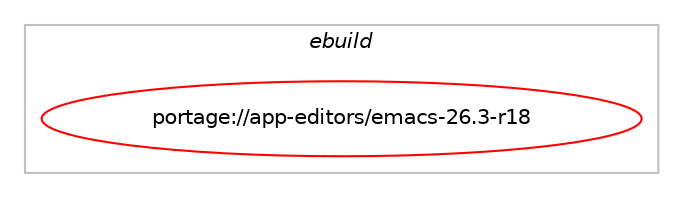 digraph prolog {

# *************
# Graph options
# *************

newrank=true;
concentrate=true;
compound=true;
graph [rankdir=LR,fontname=Helvetica,fontsize=10,ranksep=1.5];#, ranksep=2.5, nodesep=0.2];
edge  [arrowhead=vee];
node  [fontname=Helvetica,fontsize=10];

# **********
# The ebuild
# **********

subgraph cluster_leftcol {
color=gray;
label=<<i>ebuild</i>>;
id [label="portage://app-editors/emacs-26.3-r18", color=red, width=4, href="../app-editors/emacs-26.3-r18.svg"];
}

# ****************
# The dependencies
# ****************

subgraph cluster_midcol {
color=gray;
label=<<i>dependencies</i>>;
subgraph cluster_compile {
fillcolor="#eeeeee";
style=filled;
label=<<i>compile</i>>;
# *** BEGIN UNKNOWN DEPENDENCY TYPE (TODO) ***
# id -> equal(use_conditional_group(negative,inotify,portage://app-editors/emacs-26.3-r18,[use_conditional_group(positive,gfile,portage://app-editors/emacs-26.3-r18,[package_dependency(portage://app-editors/emacs-26.3-r18,install,no,dev-libs,glib,greaterequal,[2.28.6,,,2.28.6],[],[])])]))
# *** END UNKNOWN DEPENDENCY TYPE (TODO) ***

# *** BEGIN UNKNOWN DEPENDENCY TYPE (TODO) ***
# id -> equal(use_conditional_group(negative,mailutils,portage://app-editors/emacs-26.3-r18,[package_dependency(portage://app-editors/emacs-26.3-r18,install,no,acct-group,mail,none,[,,],[],[]),package_dependency(portage://app-editors/emacs-26.3-r18,install,no,net-libs,liblockfile,none,[,,],[],[])]))
# *** END UNKNOWN DEPENDENCY TYPE (TODO) ***

# *** BEGIN UNKNOWN DEPENDENCY TYPE (TODO) ***
# id -> equal(use_conditional_group(positive,acl,portage://app-editors/emacs-26.3-r18,[package_dependency(portage://app-editors/emacs-26.3-r18,install,no,virtual,acl,none,[,,],[],[])]))
# *** END UNKNOWN DEPENDENCY TYPE (TODO) ***

# *** BEGIN UNKNOWN DEPENDENCY TYPE (TODO) ***
# id -> equal(use_conditional_group(positive,alsa,portage://app-editors/emacs-26.3-r18,[package_dependency(portage://app-editors/emacs-26.3-r18,install,no,media-libs,alsa-lib,none,[,,],[],[])]))
# *** END UNKNOWN DEPENDENCY TYPE (TODO) ***

# *** BEGIN UNKNOWN DEPENDENCY TYPE (TODO) ***
# id -> equal(use_conditional_group(positive,dbus,portage://app-editors/emacs-26.3-r18,[package_dependency(portage://app-editors/emacs-26.3-r18,install,no,sys-apps,dbus,none,[,,],[],[])]))
# *** END UNKNOWN DEPENDENCY TYPE (TODO) ***

# *** BEGIN UNKNOWN DEPENDENCY TYPE (TODO) ***
# id -> equal(use_conditional_group(positive,games,portage://app-editors/emacs-26.3-r18,[package_dependency(portage://app-editors/emacs-26.3-r18,install,no,acct-group,gamestat,none,[,,],[],[])]))
# *** END UNKNOWN DEPENDENCY TYPE (TODO) ***

# *** BEGIN UNKNOWN DEPENDENCY TYPE (TODO) ***
# id -> equal(use_conditional_group(positive,gpm,portage://app-editors/emacs-26.3-r18,[package_dependency(portage://app-editors/emacs-26.3-r18,install,no,sys-libs,gpm,none,[,,],[],[])]))
# *** END UNKNOWN DEPENDENCY TYPE (TODO) ***

# *** BEGIN UNKNOWN DEPENDENCY TYPE (TODO) ***
# id -> equal(use_conditional_group(positive,gui,portage://app-editors/emacs-26.3-r18,[use_conditional_group(negative,aqua,portage://app-editors/emacs-26.3-r18,[package_dependency(portage://app-editors/emacs-26.3-r18,install,no,x11-base,xorg-proto,none,[,,],[],[])])]))
# *** END UNKNOWN DEPENDENCY TYPE (TODO) ***

# *** BEGIN UNKNOWN DEPENDENCY TYPE (TODO) ***
# id -> equal(use_conditional_group(positive,gui,portage://app-editors/emacs-26.3-r18,[use_conditional_group(negative,aqua,portage://app-editors/emacs-26.3-r18,[package_dependency(portage://app-editors/emacs-26.3-r18,install,no,x11-libs,libICE,none,[,,],[],[]),package_dependency(portage://app-editors/emacs-26.3-r18,install,no,x11-libs,libSM,none,[,,],[],[]),package_dependency(portage://app-editors/emacs-26.3-r18,install,no,x11-libs,libX11,none,[,,],[],[]),package_dependency(portage://app-editors/emacs-26.3-r18,install,no,x11-libs,libXext,none,[,,],[],[]),package_dependency(portage://app-editors/emacs-26.3-r18,install,no,x11-libs,libXfixes,none,[,,],[],[]),package_dependency(portage://app-editors/emacs-26.3-r18,install,no,x11-libs,libXinerama,none,[,,],[],[]),package_dependency(portage://app-editors/emacs-26.3-r18,install,no,x11-libs,libXrandr,none,[,,],[],[]),package_dependency(portage://app-editors/emacs-26.3-r18,install,no,x11-libs,libxcb,none,[,,],[],[]),package_dependency(portage://app-editors/emacs-26.3-r18,install,no,x11-misc,xbitmaps,none,[,,],[],[]),use_conditional_group(positive,gsettings,portage://app-editors/emacs-26.3-r18,[package_dependency(portage://app-editors/emacs-26.3-r18,install,no,dev-libs,glib,greaterequal,[2.28.6,,,2.28.6],[],[])]),use_conditional_group(positive,gif,portage://app-editors/emacs-26.3-r18,[package_dependency(portage://app-editors/emacs-26.3-r18,install,no,media-libs,giflib,none,[,,],[slot(0),equal],[])]),use_conditional_group(positive,jpeg,portage://app-editors/emacs-26.3-r18,[package_dependency(portage://app-editors/emacs-26.3-r18,install,no,media-libs,libjpeg-turbo,none,[,,],[slot(0),equal],[])]),use_conditional_group(positive,png,portage://app-editors/emacs-26.3-r18,[package_dependency(portage://app-editors/emacs-26.3-r18,install,no,media-libs,libpng,greaterequal,[1.4,,,1.4],[slot(0),equal],[])]),use_conditional_group(positive,svg,portage://app-editors/emacs-26.3-r18,[package_dependency(portage://app-editors/emacs-26.3-r18,install,no,gnome-base,librsvg,greaterequal,[2.0,,,2.0],[],[])]),use_conditional_group(positive,tiff,portage://app-editors/emacs-26.3-r18,[package_dependency(portage://app-editors/emacs-26.3-r18,install,no,media-libs,tiff,none,[,,],any_same_slot,[])]),use_conditional_group(positive,xpm,portage://app-editors/emacs-26.3-r18,[package_dependency(portage://app-editors/emacs-26.3-r18,install,no,x11-libs,libXpm,none,[,,],[],[])]),use_conditional_group(positive,imagemagick,portage://app-editors/emacs-26.3-r18,[package_dependency(portage://app-editors/emacs-26.3-r18,install,no,media-gfx,imagemagick,none,[,,],[slot(0),equal],[use(optenable(jpeg),none),use(optenable(png),none),use(optenable(svg),none),use(optenable(tiff),none)])]),use_conditional_group(positive,xft,portage://app-editors/emacs-26.3-r18,[package_dependency(portage://app-editors/emacs-26.3-r18,install,no,media-libs,fontconfig,none,[,,],[],[]),package_dependency(portage://app-editors/emacs-26.3-r18,install,no,media-libs,freetype,none,[,,],[],[]),package_dependency(portage://app-editors/emacs-26.3-r18,install,no,x11-libs,libXft,none,[,,],[],[]),package_dependency(portage://app-editors/emacs-26.3-r18,install,no,x11-libs,libXrender,none,[,,],[],[]),use_conditional_group(positive,cairo,portage://app-editors/emacs-26.3-r18,[package_dependency(portage://app-editors/emacs-26.3-r18,install,no,x11-libs,cairo,greaterequal,[1.12.18,,,1.12.18],[],[use(enable(X),none)])]),use_conditional_group(positive,m17n-lib,portage://app-editors/emacs-26.3-r18,[package_dependency(portage://app-editors/emacs-26.3-r18,install,no,dev-libs,libotf,greaterequal,[0.9.4,,,0.9.4],[],[]),package_dependency(portage://app-editors/emacs-26.3-r18,install,no,dev-libs,m17n-lib,greaterequal,[1.5.1,,,1.5.1],[],[])])]),use_conditional_group(positive,gtk,portage://app-editors/emacs-26.3-r18,[package_dependency(portage://app-editors/emacs-26.3-r18,install,no,x11-libs,gtk+,none,[,,],[slot(3)],[]),use_conditional_group(positive,xwidgets,portage://app-editors/emacs-26.3-r18,[package_dependency(portage://app-editors/emacs-26.3-r18,install,no,net-libs,webkit-gtk,none,[,,],[slot(4.1),equal],[]),package_dependency(portage://app-editors/emacs-26.3-r18,install,no,x11-libs,libXcomposite,none,[,,],[],[])])]),use_conditional_group(negative,gtk,portage://app-editors/emacs-26.3-r18,[use_conditional_group(positive,motif,portage://app-editors/emacs-26.3-r18,[package_dependency(portage://app-editors/emacs-26.3-r18,install,no,x11-libs,motif,greaterequal,[2.3,,,2.3],[slot(0)],[]),package_dependency(portage://app-editors/emacs-26.3-r18,install,no,x11-libs,libXpm,none,[,,],[],[]),package_dependency(portage://app-editors/emacs-26.3-r18,install,no,x11-libs,libXmu,none,[,,],[],[]),package_dependency(portage://app-editors/emacs-26.3-r18,install,no,x11-libs,libXt,none,[,,],[],[])]),use_conditional_group(negative,motif,portage://app-editors/emacs-26.3-r18,[use_conditional_group(positive,Xaw3d,portage://app-editors/emacs-26.3-r18,[package_dependency(portage://app-editors/emacs-26.3-r18,install,no,x11-libs,libXaw3d,none,[,,],[],[]),package_dependency(portage://app-editors/emacs-26.3-r18,install,no,x11-libs,libXmu,none,[,,],[],[]),package_dependency(portage://app-editors/emacs-26.3-r18,install,no,x11-libs,libXt,none,[,,],[],[])]),use_conditional_group(negative,Xaw3d,portage://app-editors/emacs-26.3-r18,[use_conditional_group(positive,athena,portage://app-editors/emacs-26.3-r18,[package_dependency(portage://app-editors/emacs-26.3-r18,install,no,x11-libs,libXaw,none,[,,],[],[]),package_dependency(portage://app-editors/emacs-26.3-r18,install,no,x11-libs,libXmu,none,[,,],[],[]),package_dependency(portage://app-editors/emacs-26.3-r18,install,no,x11-libs,libXt,none,[,,],[],[])])])])])])]))
# *** END UNKNOWN DEPENDENCY TYPE (TODO) ***

# *** BEGIN UNKNOWN DEPENDENCY TYPE (TODO) ***
# id -> equal(use_conditional_group(positive,kerberos,portage://app-editors/emacs-26.3-r18,[package_dependency(portage://app-editors/emacs-26.3-r18,install,no,virtual,krb5,none,[,,],[],[])]))
# *** END UNKNOWN DEPENDENCY TYPE (TODO) ***

# *** BEGIN UNKNOWN DEPENDENCY TYPE (TODO) ***
# id -> equal(use_conditional_group(positive,lcms,portage://app-editors/emacs-26.3-r18,[package_dependency(portage://app-editors/emacs-26.3-r18,install,no,media-libs,lcms,none,[,,],[slot(2)],[])]))
# *** END UNKNOWN DEPENDENCY TYPE (TODO) ***

# *** BEGIN UNKNOWN DEPENDENCY TYPE (TODO) ***
# id -> equal(use_conditional_group(positive,libxml2,portage://app-editors/emacs-26.3-r18,[package_dependency(portage://app-editors/emacs-26.3-r18,install,no,dev-libs,libxml2,greaterequal,[2.2.0,,,2.2.0],[],[])]))
# *** END UNKNOWN DEPENDENCY TYPE (TODO) ***

# *** BEGIN UNKNOWN DEPENDENCY TYPE (TODO) ***
# id -> equal(use_conditional_group(positive,mailutils,portage://app-editors/emacs-26.3-r18,[package_dependency(portage://app-editors/emacs-26.3-r18,install,no,net-mail,mailutils,none,[,,],[],[use(enable(clients),none)])]))
# *** END UNKNOWN DEPENDENCY TYPE (TODO) ***

# *** BEGIN UNKNOWN DEPENDENCY TYPE (TODO) ***
# id -> equal(use_conditional_group(positive,selinux,portage://app-editors/emacs-26.3-r18,[package_dependency(portage://app-editors/emacs-26.3-r18,install,no,sys-libs,libselinux,none,[,,],[],[])]))
# *** END UNKNOWN DEPENDENCY TYPE (TODO) ***

# *** BEGIN UNKNOWN DEPENDENCY TYPE (TODO) ***
# id -> equal(use_conditional_group(positive,ssl,portage://app-editors/emacs-26.3-r18,[package_dependency(portage://app-editors/emacs-26.3-r18,install,no,net-libs,gnutls,none,[,,],[slot(0),equal],[])]))
# *** END UNKNOWN DEPENDENCY TYPE (TODO) ***

# *** BEGIN UNKNOWN DEPENDENCY TYPE (TODO) ***
# id -> equal(use_conditional_group(positive,systemd,portage://app-editors/emacs-26.3-r18,[package_dependency(portage://app-editors/emacs-26.3-r18,install,no,sys-apps,systemd,none,[,,],[],[])]))
# *** END UNKNOWN DEPENDENCY TYPE (TODO) ***

# *** BEGIN UNKNOWN DEPENDENCY TYPE (TODO) ***
# id -> equal(use_conditional_group(positive,valgrind,portage://app-editors/emacs-26.3-r18,[package_dependency(portage://app-editors/emacs-26.3-r18,install,no,dev-debug,valgrind,none,[,,],[],[])]))
# *** END UNKNOWN DEPENDENCY TYPE (TODO) ***

# *** BEGIN UNKNOWN DEPENDENCY TYPE (TODO) ***
# id -> equal(use_conditional_group(positive,zlib,portage://app-editors/emacs-26.3-r18,[package_dependency(portage://app-editors/emacs-26.3-r18,install,no,sys-libs,zlib,none,[,,],[],[])]))
# *** END UNKNOWN DEPENDENCY TYPE (TODO) ***

# *** BEGIN UNKNOWN DEPENDENCY TYPE (TODO) ***
# id -> equal(package_dependency(portage://app-editors/emacs-26.3-r18,install,no,app-emacs,emacs-common,none,[,,],[],[use(optenable(games),none),use(optenable(gui),negative)]))
# *** END UNKNOWN DEPENDENCY TYPE (TODO) ***

# *** BEGIN UNKNOWN DEPENDENCY TYPE (TODO) ***
# id -> equal(package_dependency(portage://app-editors/emacs-26.3-r18,install,no,sys-libs,ncurses,none,[,,],[slot(0),equal],[]))
# *** END UNKNOWN DEPENDENCY TYPE (TODO) ***

}
subgraph cluster_compileandrun {
fillcolor="#eeeeee";
style=filled;
label=<<i>compile and run</i>>;
}
subgraph cluster_run {
fillcolor="#eeeeee";
style=filled;
label=<<i>run</i>>;
# *** BEGIN UNKNOWN DEPENDENCY TYPE (TODO) ***
# id -> equal(use_conditional_group(negative,inotify,portage://app-editors/emacs-26.3-r18,[use_conditional_group(positive,gfile,portage://app-editors/emacs-26.3-r18,[package_dependency(portage://app-editors/emacs-26.3-r18,run,no,dev-libs,glib,greaterequal,[2.28.6,,,2.28.6],[],[])])]))
# *** END UNKNOWN DEPENDENCY TYPE (TODO) ***

# *** BEGIN UNKNOWN DEPENDENCY TYPE (TODO) ***
# id -> equal(use_conditional_group(negative,mailutils,portage://app-editors/emacs-26.3-r18,[package_dependency(portage://app-editors/emacs-26.3-r18,run,no,acct-group,mail,none,[,,],[],[]),package_dependency(portage://app-editors/emacs-26.3-r18,run,no,net-libs,liblockfile,none,[,,],[],[])]))
# *** END UNKNOWN DEPENDENCY TYPE (TODO) ***

# *** BEGIN UNKNOWN DEPENDENCY TYPE (TODO) ***
# id -> equal(use_conditional_group(positive,acl,portage://app-editors/emacs-26.3-r18,[package_dependency(portage://app-editors/emacs-26.3-r18,run,no,virtual,acl,none,[,,],[],[])]))
# *** END UNKNOWN DEPENDENCY TYPE (TODO) ***

# *** BEGIN UNKNOWN DEPENDENCY TYPE (TODO) ***
# id -> equal(use_conditional_group(positive,alsa,portage://app-editors/emacs-26.3-r18,[package_dependency(portage://app-editors/emacs-26.3-r18,run,no,media-libs,alsa-lib,none,[,,],[],[])]))
# *** END UNKNOWN DEPENDENCY TYPE (TODO) ***

# *** BEGIN UNKNOWN DEPENDENCY TYPE (TODO) ***
# id -> equal(use_conditional_group(positive,dbus,portage://app-editors/emacs-26.3-r18,[package_dependency(portage://app-editors/emacs-26.3-r18,run,no,sys-apps,dbus,none,[,,],[],[])]))
# *** END UNKNOWN DEPENDENCY TYPE (TODO) ***

# *** BEGIN UNKNOWN DEPENDENCY TYPE (TODO) ***
# id -> equal(use_conditional_group(positive,games,portage://app-editors/emacs-26.3-r18,[package_dependency(portage://app-editors/emacs-26.3-r18,run,no,acct-group,gamestat,none,[,,],[],[])]))
# *** END UNKNOWN DEPENDENCY TYPE (TODO) ***

# *** BEGIN UNKNOWN DEPENDENCY TYPE (TODO) ***
# id -> equal(use_conditional_group(positive,gpm,portage://app-editors/emacs-26.3-r18,[package_dependency(portage://app-editors/emacs-26.3-r18,run,no,sys-libs,gpm,none,[,,],[],[])]))
# *** END UNKNOWN DEPENDENCY TYPE (TODO) ***

# *** BEGIN UNKNOWN DEPENDENCY TYPE (TODO) ***
# id -> equal(use_conditional_group(positive,gui,portage://app-editors/emacs-26.3-r18,[use_conditional_group(negative,aqua,portage://app-editors/emacs-26.3-r18,[package_dependency(portage://app-editors/emacs-26.3-r18,run,no,x11-libs,libICE,none,[,,],[],[]),package_dependency(portage://app-editors/emacs-26.3-r18,run,no,x11-libs,libSM,none,[,,],[],[]),package_dependency(portage://app-editors/emacs-26.3-r18,run,no,x11-libs,libX11,none,[,,],[],[]),package_dependency(portage://app-editors/emacs-26.3-r18,run,no,x11-libs,libXext,none,[,,],[],[]),package_dependency(portage://app-editors/emacs-26.3-r18,run,no,x11-libs,libXfixes,none,[,,],[],[]),package_dependency(portage://app-editors/emacs-26.3-r18,run,no,x11-libs,libXinerama,none,[,,],[],[]),package_dependency(portage://app-editors/emacs-26.3-r18,run,no,x11-libs,libXrandr,none,[,,],[],[]),package_dependency(portage://app-editors/emacs-26.3-r18,run,no,x11-libs,libxcb,none,[,,],[],[]),package_dependency(portage://app-editors/emacs-26.3-r18,run,no,x11-misc,xbitmaps,none,[,,],[],[]),use_conditional_group(positive,gsettings,portage://app-editors/emacs-26.3-r18,[package_dependency(portage://app-editors/emacs-26.3-r18,run,no,dev-libs,glib,greaterequal,[2.28.6,,,2.28.6],[],[])]),use_conditional_group(positive,gif,portage://app-editors/emacs-26.3-r18,[package_dependency(portage://app-editors/emacs-26.3-r18,run,no,media-libs,giflib,none,[,,],[slot(0),equal],[])]),use_conditional_group(positive,jpeg,portage://app-editors/emacs-26.3-r18,[package_dependency(portage://app-editors/emacs-26.3-r18,run,no,media-libs,libjpeg-turbo,none,[,,],[slot(0),equal],[])]),use_conditional_group(positive,png,portage://app-editors/emacs-26.3-r18,[package_dependency(portage://app-editors/emacs-26.3-r18,run,no,media-libs,libpng,greaterequal,[1.4,,,1.4],[slot(0),equal],[])]),use_conditional_group(positive,svg,portage://app-editors/emacs-26.3-r18,[package_dependency(portage://app-editors/emacs-26.3-r18,run,no,gnome-base,librsvg,greaterequal,[2.0,,,2.0],[],[])]),use_conditional_group(positive,tiff,portage://app-editors/emacs-26.3-r18,[package_dependency(portage://app-editors/emacs-26.3-r18,run,no,media-libs,tiff,none,[,,],any_same_slot,[])]),use_conditional_group(positive,xpm,portage://app-editors/emacs-26.3-r18,[package_dependency(portage://app-editors/emacs-26.3-r18,run,no,x11-libs,libXpm,none,[,,],[],[])]),use_conditional_group(positive,imagemagick,portage://app-editors/emacs-26.3-r18,[package_dependency(portage://app-editors/emacs-26.3-r18,run,no,media-gfx,imagemagick,none,[,,],[slot(0),equal],[use(optenable(jpeg),none),use(optenable(png),none),use(optenable(svg),none),use(optenable(tiff),none)])]),use_conditional_group(positive,xft,portage://app-editors/emacs-26.3-r18,[package_dependency(portage://app-editors/emacs-26.3-r18,run,no,media-libs,fontconfig,none,[,,],[],[]),package_dependency(portage://app-editors/emacs-26.3-r18,run,no,media-libs,freetype,none,[,,],[],[]),package_dependency(portage://app-editors/emacs-26.3-r18,run,no,x11-libs,libXft,none,[,,],[],[]),package_dependency(portage://app-editors/emacs-26.3-r18,run,no,x11-libs,libXrender,none,[,,],[],[]),use_conditional_group(positive,cairo,portage://app-editors/emacs-26.3-r18,[package_dependency(portage://app-editors/emacs-26.3-r18,run,no,x11-libs,cairo,greaterequal,[1.12.18,,,1.12.18],[],[use(enable(X),none)])]),use_conditional_group(positive,m17n-lib,portage://app-editors/emacs-26.3-r18,[package_dependency(portage://app-editors/emacs-26.3-r18,run,no,dev-libs,libotf,greaterequal,[0.9.4,,,0.9.4],[],[]),package_dependency(portage://app-editors/emacs-26.3-r18,run,no,dev-libs,m17n-lib,greaterequal,[1.5.1,,,1.5.1],[],[])])]),use_conditional_group(positive,gtk,portage://app-editors/emacs-26.3-r18,[package_dependency(portage://app-editors/emacs-26.3-r18,run,no,x11-libs,gtk+,none,[,,],[slot(3)],[]),use_conditional_group(positive,xwidgets,portage://app-editors/emacs-26.3-r18,[package_dependency(portage://app-editors/emacs-26.3-r18,run,no,net-libs,webkit-gtk,none,[,,],[slot(4.1),equal],[]),package_dependency(portage://app-editors/emacs-26.3-r18,run,no,x11-libs,libXcomposite,none,[,,],[],[])])]),use_conditional_group(negative,gtk,portage://app-editors/emacs-26.3-r18,[use_conditional_group(positive,motif,portage://app-editors/emacs-26.3-r18,[package_dependency(portage://app-editors/emacs-26.3-r18,run,no,x11-libs,motif,greaterequal,[2.3,,,2.3],[slot(0)],[]),package_dependency(portage://app-editors/emacs-26.3-r18,run,no,x11-libs,libXpm,none,[,,],[],[]),package_dependency(portage://app-editors/emacs-26.3-r18,run,no,x11-libs,libXmu,none,[,,],[],[]),package_dependency(portage://app-editors/emacs-26.3-r18,run,no,x11-libs,libXt,none,[,,],[],[])]),use_conditional_group(negative,motif,portage://app-editors/emacs-26.3-r18,[use_conditional_group(positive,Xaw3d,portage://app-editors/emacs-26.3-r18,[package_dependency(portage://app-editors/emacs-26.3-r18,run,no,x11-libs,libXaw3d,none,[,,],[],[]),package_dependency(portage://app-editors/emacs-26.3-r18,run,no,x11-libs,libXmu,none,[,,],[],[]),package_dependency(portage://app-editors/emacs-26.3-r18,run,no,x11-libs,libXt,none,[,,],[],[])]),use_conditional_group(negative,Xaw3d,portage://app-editors/emacs-26.3-r18,[use_conditional_group(positive,athena,portage://app-editors/emacs-26.3-r18,[package_dependency(portage://app-editors/emacs-26.3-r18,run,no,x11-libs,libXaw,none,[,,],[],[]),package_dependency(portage://app-editors/emacs-26.3-r18,run,no,x11-libs,libXmu,none,[,,],[],[]),package_dependency(portage://app-editors/emacs-26.3-r18,run,no,x11-libs,libXt,none,[,,],[],[])])])])])])]))
# *** END UNKNOWN DEPENDENCY TYPE (TODO) ***

# *** BEGIN UNKNOWN DEPENDENCY TYPE (TODO) ***
# id -> equal(use_conditional_group(positive,kerberos,portage://app-editors/emacs-26.3-r18,[package_dependency(portage://app-editors/emacs-26.3-r18,run,no,virtual,krb5,none,[,,],[],[])]))
# *** END UNKNOWN DEPENDENCY TYPE (TODO) ***

# *** BEGIN UNKNOWN DEPENDENCY TYPE (TODO) ***
# id -> equal(use_conditional_group(positive,lcms,portage://app-editors/emacs-26.3-r18,[package_dependency(portage://app-editors/emacs-26.3-r18,run,no,media-libs,lcms,none,[,,],[slot(2)],[])]))
# *** END UNKNOWN DEPENDENCY TYPE (TODO) ***

# *** BEGIN UNKNOWN DEPENDENCY TYPE (TODO) ***
# id -> equal(use_conditional_group(positive,libxml2,portage://app-editors/emacs-26.3-r18,[package_dependency(portage://app-editors/emacs-26.3-r18,run,no,dev-libs,libxml2,greaterequal,[2.2.0,,,2.2.0],[],[])]))
# *** END UNKNOWN DEPENDENCY TYPE (TODO) ***

# *** BEGIN UNKNOWN DEPENDENCY TYPE (TODO) ***
# id -> equal(use_conditional_group(positive,mailutils,portage://app-editors/emacs-26.3-r18,[package_dependency(portage://app-editors/emacs-26.3-r18,run,no,net-mail,mailutils,none,[,,],[],[use(enable(clients),none)])]))
# *** END UNKNOWN DEPENDENCY TYPE (TODO) ***

# *** BEGIN UNKNOWN DEPENDENCY TYPE (TODO) ***
# id -> equal(use_conditional_group(positive,selinux,portage://app-editors/emacs-26.3-r18,[package_dependency(portage://app-editors/emacs-26.3-r18,run,no,sys-libs,libselinux,none,[,,],[],[])]))
# *** END UNKNOWN DEPENDENCY TYPE (TODO) ***

# *** BEGIN UNKNOWN DEPENDENCY TYPE (TODO) ***
# id -> equal(use_conditional_group(positive,ssl,portage://app-editors/emacs-26.3-r18,[package_dependency(portage://app-editors/emacs-26.3-r18,run,no,net-libs,gnutls,none,[,,],[slot(0),equal],[])]))
# *** END UNKNOWN DEPENDENCY TYPE (TODO) ***

# *** BEGIN UNKNOWN DEPENDENCY TYPE (TODO) ***
# id -> equal(use_conditional_group(positive,systemd,portage://app-editors/emacs-26.3-r18,[package_dependency(portage://app-editors/emacs-26.3-r18,run,no,sys-apps,systemd,none,[,,],[],[])]))
# *** END UNKNOWN DEPENDENCY TYPE (TODO) ***

# *** BEGIN UNKNOWN DEPENDENCY TYPE (TODO) ***
# id -> equal(use_conditional_group(positive,valgrind,portage://app-editors/emacs-26.3-r18,[package_dependency(portage://app-editors/emacs-26.3-r18,run,no,dev-debug,valgrind,none,[,,],[],[])]))
# *** END UNKNOWN DEPENDENCY TYPE (TODO) ***

# *** BEGIN UNKNOWN DEPENDENCY TYPE (TODO) ***
# id -> equal(use_conditional_group(positive,zlib,portage://app-editors/emacs-26.3-r18,[package_dependency(portage://app-editors/emacs-26.3-r18,run,no,sys-libs,zlib,none,[,,],[],[])]))
# *** END UNKNOWN DEPENDENCY TYPE (TODO) ***

# *** BEGIN UNKNOWN DEPENDENCY TYPE (TODO) ***
# id -> equal(package_dependency(portage://app-editors/emacs-26.3-r18,run,no,app-emacs,emacs-common,none,[,,],[],[use(optenable(games),none),use(optenable(gui),negative)]))
# *** END UNKNOWN DEPENDENCY TYPE (TODO) ***

# *** BEGIN UNKNOWN DEPENDENCY TYPE (TODO) ***
# id -> equal(package_dependency(portage://app-editors/emacs-26.3-r18,run,no,app-eselect,eselect-emacs,none,[,,],[],[]))
# *** END UNKNOWN DEPENDENCY TYPE (TODO) ***

# *** BEGIN UNKNOWN DEPENDENCY TYPE (TODO) ***
# id -> equal(package_dependency(portage://app-editors/emacs-26.3-r18,run,no,sys-libs,ncurses,none,[,,],[slot(0),equal],[]))
# *** END UNKNOWN DEPENDENCY TYPE (TODO) ***

}
}

# **************
# The candidates
# **************

subgraph cluster_choices {
rank=same;
color=gray;
label=<<i>candidates</i>>;

}

}
